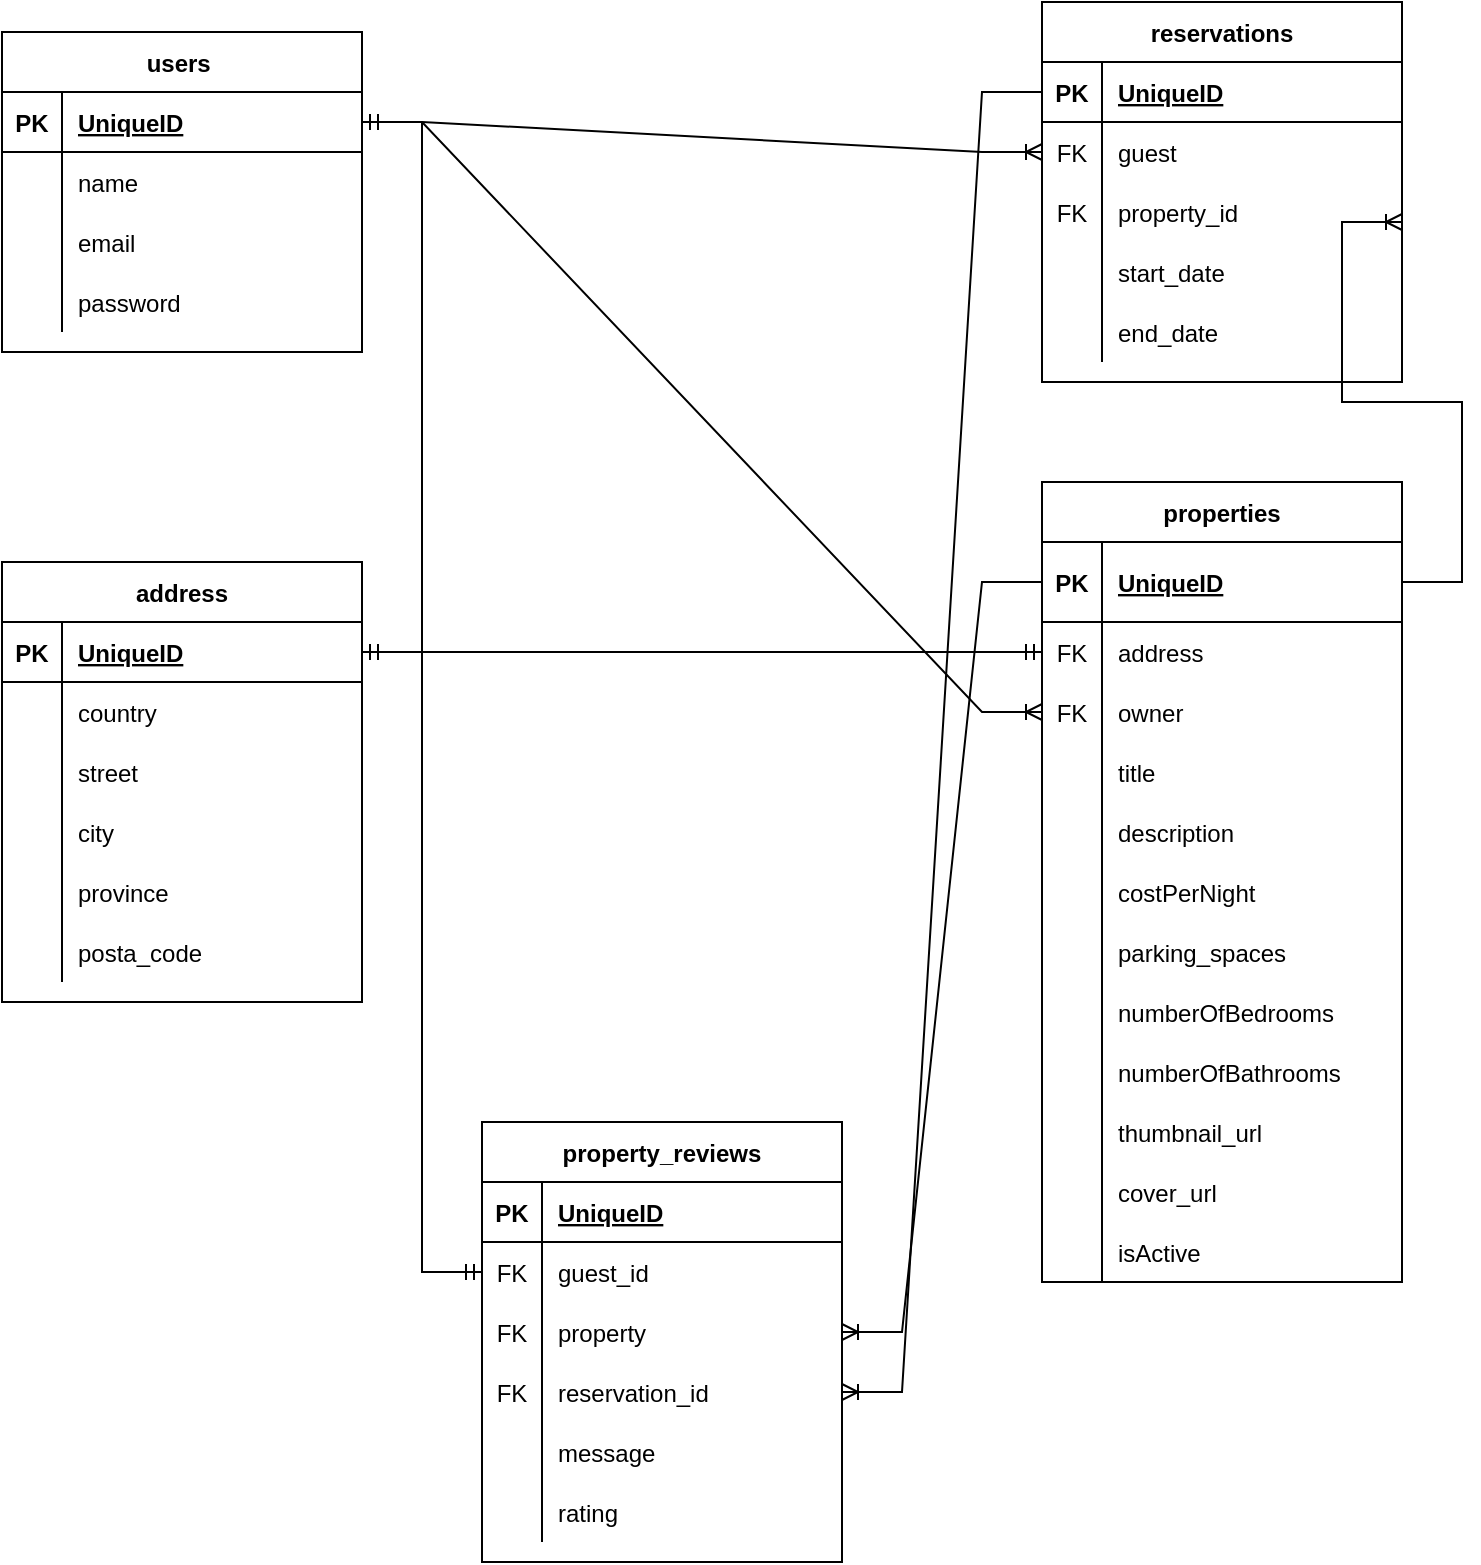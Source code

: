 <mxfile version="15.8.4" type="device"><diagram id="R2lEEEUBdFMjLlhIrx00" name="Page-1"><mxGraphModel dx="2276" dy="769" grid="1" gridSize="10" guides="1" tooltips="1" connect="1" arrows="1" fold="1" page="1" pageScale="1" pageWidth="850" pageHeight="1100" math="0" shadow="0" extFonts="Permanent Marker^https://fonts.googleapis.com/css?family=Permanent+Marker"><root><mxCell id="0"/><mxCell id="1" parent="0"/><mxCell id="dalhO_U4POW9meX5cOWI-2" value="users " style="shape=table;startSize=30;container=1;collapsible=1;childLayout=tableLayout;fixedRows=1;rowLines=0;fontStyle=1;align=center;resizeLast=1;" vertex="1" parent="1"><mxGeometry x="-680" y="25" width="180" height="160" as="geometry"/></mxCell><mxCell id="dalhO_U4POW9meX5cOWI-3" value="" style="shape=partialRectangle;collapsible=0;dropTarget=0;pointerEvents=0;fillColor=none;top=0;left=0;bottom=1;right=0;points=[[0,0.5],[1,0.5]];portConstraint=eastwest;" vertex="1" parent="dalhO_U4POW9meX5cOWI-2"><mxGeometry y="30" width="180" height="30" as="geometry"/></mxCell><mxCell id="dalhO_U4POW9meX5cOWI-4" value="PK" style="shape=partialRectangle;connectable=0;fillColor=none;top=0;left=0;bottom=0;right=0;fontStyle=1;overflow=hidden;" vertex="1" parent="dalhO_U4POW9meX5cOWI-3"><mxGeometry width="30" height="30" as="geometry"><mxRectangle width="30" height="30" as="alternateBounds"/></mxGeometry></mxCell><mxCell id="dalhO_U4POW9meX5cOWI-5" value="UniqueID" style="shape=partialRectangle;connectable=0;fillColor=none;top=0;left=0;bottom=0;right=0;align=left;spacingLeft=6;fontStyle=5;overflow=hidden;" vertex="1" parent="dalhO_U4POW9meX5cOWI-3"><mxGeometry x="30" width="150" height="30" as="geometry"><mxRectangle width="150" height="30" as="alternateBounds"/></mxGeometry></mxCell><mxCell id="dalhO_U4POW9meX5cOWI-6" value="" style="shape=partialRectangle;collapsible=0;dropTarget=0;pointerEvents=0;fillColor=none;top=0;left=0;bottom=0;right=0;points=[[0,0.5],[1,0.5]];portConstraint=eastwest;" vertex="1" parent="dalhO_U4POW9meX5cOWI-2"><mxGeometry y="60" width="180" height="30" as="geometry"/></mxCell><mxCell id="dalhO_U4POW9meX5cOWI-7" value="" style="shape=partialRectangle;connectable=0;fillColor=none;top=0;left=0;bottom=0;right=0;editable=1;overflow=hidden;" vertex="1" parent="dalhO_U4POW9meX5cOWI-6"><mxGeometry width="30" height="30" as="geometry"><mxRectangle width="30" height="30" as="alternateBounds"/></mxGeometry></mxCell><mxCell id="dalhO_U4POW9meX5cOWI-8" value="name" style="shape=partialRectangle;connectable=0;fillColor=none;top=0;left=0;bottom=0;right=0;align=left;spacingLeft=6;overflow=hidden;" vertex="1" parent="dalhO_U4POW9meX5cOWI-6"><mxGeometry x="30" width="150" height="30" as="geometry"><mxRectangle width="150" height="30" as="alternateBounds"/></mxGeometry></mxCell><mxCell id="dalhO_U4POW9meX5cOWI-9" value="" style="shape=partialRectangle;collapsible=0;dropTarget=0;pointerEvents=0;fillColor=none;top=0;left=0;bottom=0;right=0;points=[[0,0.5],[1,0.5]];portConstraint=eastwest;" vertex="1" parent="dalhO_U4POW9meX5cOWI-2"><mxGeometry y="90" width="180" height="30" as="geometry"/></mxCell><mxCell id="dalhO_U4POW9meX5cOWI-10" value="" style="shape=partialRectangle;connectable=0;fillColor=none;top=0;left=0;bottom=0;right=0;editable=1;overflow=hidden;" vertex="1" parent="dalhO_U4POW9meX5cOWI-9"><mxGeometry width="30" height="30" as="geometry"><mxRectangle width="30" height="30" as="alternateBounds"/></mxGeometry></mxCell><mxCell id="dalhO_U4POW9meX5cOWI-11" value="email" style="shape=partialRectangle;connectable=0;fillColor=none;top=0;left=0;bottom=0;right=0;align=left;spacingLeft=6;overflow=hidden;" vertex="1" parent="dalhO_U4POW9meX5cOWI-9"><mxGeometry x="30" width="150" height="30" as="geometry"><mxRectangle width="150" height="30" as="alternateBounds"/></mxGeometry></mxCell><mxCell id="dalhO_U4POW9meX5cOWI-12" value="" style="shape=partialRectangle;collapsible=0;dropTarget=0;pointerEvents=0;fillColor=none;top=0;left=0;bottom=0;right=0;points=[[0,0.5],[1,0.5]];portConstraint=eastwest;" vertex="1" parent="dalhO_U4POW9meX5cOWI-2"><mxGeometry y="120" width="180" height="30" as="geometry"/></mxCell><mxCell id="dalhO_U4POW9meX5cOWI-13" value="" style="shape=partialRectangle;connectable=0;fillColor=none;top=0;left=0;bottom=0;right=0;editable=1;overflow=hidden;" vertex="1" parent="dalhO_U4POW9meX5cOWI-12"><mxGeometry width="30" height="30" as="geometry"><mxRectangle width="30" height="30" as="alternateBounds"/></mxGeometry></mxCell><mxCell id="dalhO_U4POW9meX5cOWI-14" value="password" style="shape=partialRectangle;connectable=0;fillColor=none;top=0;left=0;bottom=0;right=0;align=left;spacingLeft=6;overflow=hidden;" vertex="1" parent="dalhO_U4POW9meX5cOWI-12"><mxGeometry x="30" width="150" height="30" as="geometry"><mxRectangle width="150" height="30" as="alternateBounds"/></mxGeometry></mxCell><mxCell id="dalhO_U4POW9meX5cOWI-15" value="properties" style="shape=table;startSize=30;container=1;collapsible=1;childLayout=tableLayout;fixedRows=1;rowLines=0;fontStyle=1;align=center;resizeLast=1;" vertex="1" parent="1"><mxGeometry x="-160" y="250" width="180" height="400" as="geometry"/></mxCell><mxCell id="dalhO_U4POW9meX5cOWI-16" value="" style="shape=partialRectangle;collapsible=0;dropTarget=0;pointerEvents=0;fillColor=none;top=0;left=0;bottom=1;right=0;points=[[0,0.5],[1,0.5]];portConstraint=eastwest;" vertex="1" parent="dalhO_U4POW9meX5cOWI-15"><mxGeometry y="30" width="180" height="40" as="geometry"/></mxCell><mxCell id="dalhO_U4POW9meX5cOWI-17" value="PK" style="shape=partialRectangle;connectable=0;fillColor=none;top=0;left=0;bottom=0;right=0;fontStyle=1;overflow=hidden;" vertex="1" parent="dalhO_U4POW9meX5cOWI-16"><mxGeometry width="30" height="40" as="geometry"><mxRectangle width="30" height="40" as="alternateBounds"/></mxGeometry></mxCell><mxCell id="dalhO_U4POW9meX5cOWI-18" value="UniqueID" style="shape=partialRectangle;connectable=0;fillColor=none;top=0;left=0;bottom=0;right=0;align=left;spacingLeft=6;fontStyle=5;overflow=hidden;" vertex="1" parent="dalhO_U4POW9meX5cOWI-16"><mxGeometry x="30" width="150" height="40" as="geometry"><mxRectangle width="150" height="40" as="alternateBounds"/></mxGeometry></mxCell><mxCell id="dalhO_U4POW9meX5cOWI-19" value="" style="shape=partialRectangle;collapsible=0;dropTarget=0;pointerEvents=0;fillColor=none;top=0;left=0;bottom=0;right=0;points=[[0,0.5],[1,0.5]];portConstraint=eastwest;" vertex="1" parent="dalhO_U4POW9meX5cOWI-15"><mxGeometry y="70" width="180" height="30" as="geometry"/></mxCell><mxCell id="dalhO_U4POW9meX5cOWI-20" value="FK" style="shape=partialRectangle;connectable=0;fillColor=none;top=0;left=0;bottom=0;right=0;editable=1;overflow=hidden;" vertex="1" parent="dalhO_U4POW9meX5cOWI-19"><mxGeometry width="30" height="30" as="geometry"><mxRectangle width="30" height="30" as="alternateBounds"/></mxGeometry></mxCell><mxCell id="dalhO_U4POW9meX5cOWI-21" value="address" style="shape=partialRectangle;connectable=0;fillColor=none;top=0;left=0;bottom=0;right=0;align=left;spacingLeft=6;overflow=hidden;" vertex="1" parent="dalhO_U4POW9meX5cOWI-19"><mxGeometry x="30" width="150" height="30" as="geometry"><mxRectangle width="150" height="30" as="alternateBounds"/></mxGeometry></mxCell><mxCell id="dalhO_U4POW9meX5cOWI-130" value="" style="shape=partialRectangle;collapsible=0;dropTarget=0;pointerEvents=0;fillColor=none;top=0;left=0;bottom=0;right=0;points=[[0,0.5],[1,0.5]];portConstraint=eastwest;" vertex="1" parent="dalhO_U4POW9meX5cOWI-15"><mxGeometry y="100" width="180" height="30" as="geometry"/></mxCell><mxCell id="dalhO_U4POW9meX5cOWI-131" value="FK" style="shape=partialRectangle;connectable=0;fillColor=none;top=0;left=0;bottom=0;right=0;editable=1;overflow=hidden;" vertex="1" parent="dalhO_U4POW9meX5cOWI-130"><mxGeometry width="30" height="30" as="geometry"><mxRectangle width="30" height="30" as="alternateBounds"/></mxGeometry></mxCell><mxCell id="dalhO_U4POW9meX5cOWI-132" value="owner" style="shape=partialRectangle;connectable=0;fillColor=none;top=0;left=0;bottom=0;right=0;align=left;spacingLeft=6;overflow=hidden;" vertex="1" parent="dalhO_U4POW9meX5cOWI-130"><mxGeometry x="30" width="150" height="30" as="geometry"><mxRectangle width="150" height="30" as="alternateBounds"/></mxGeometry></mxCell><mxCell id="dalhO_U4POW9meX5cOWI-110" value="" style="shape=partialRectangle;collapsible=0;dropTarget=0;pointerEvents=0;fillColor=none;top=0;left=0;bottom=0;right=0;points=[[0,0.5],[1,0.5]];portConstraint=eastwest;" vertex="1" parent="dalhO_U4POW9meX5cOWI-15"><mxGeometry y="130" width="180" height="30" as="geometry"/></mxCell><mxCell id="dalhO_U4POW9meX5cOWI-111" value="" style="shape=partialRectangle;connectable=0;fillColor=none;top=0;left=0;bottom=0;right=0;editable=1;overflow=hidden;" vertex="1" parent="dalhO_U4POW9meX5cOWI-110"><mxGeometry width="30" height="30" as="geometry"><mxRectangle width="30" height="30" as="alternateBounds"/></mxGeometry></mxCell><mxCell id="dalhO_U4POW9meX5cOWI-112" value="title" style="shape=partialRectangle;connectable=0;fillColor=none;top=0;left=0;bottom=0;right=0;align=left;spacingLeft=6;overflow=hidden;" vertex="1" parent="dalhO_U4POW9meX5cOWI-110"><mxGeometry x="30" width="150" height="30" as="geometry"><mxRectangle width="150" height="30" as="alternateBounds"/></mxGeometry></mxCell><mxCell id="dalhO_U4POW9meX5cOWI-22" value="" style="shape=partialRectangle;collapsible=0;dropTarget=0;pointerEvents=0;fillColor=none;top=0;left=0;bottom=0;right=0;points=[[0,0.5],[1,0.5]];portConstraint=eastwest;" vertex="1" parent="dalhO_U4POW9meX5cOWI-15"><mxGeometry y="160" width="180" height="30" as="geometry"/></mxCell><mxCell id="dalhO_U4POW9meX5cOWI-23" value="" style="shape=partialRectangle;connectable=0;fillColor=none;top=0;left=0;bottom=0;right=0;editable=1;overflow=hidden;" vertex="1" parent="dalhO_U4POW9meX5cOWI-22"><mxGeometry width="30" height="30" as="geometry"><mxRectangle width="30" height="30" as="alternateBounds"/></mxGeometry></mxCell><mxCell id="dalhO_U4POW9meX5cOWI-24" value="description" style="shape=partialRectangle;connectable=0;fillColor=none;top=0;left=0;bottom=0;right=0;align=left;spacingLeft=6;overflow=hidden;" vertex="1" parent="dalhO_U4POW9meX5cOWI-22"><mxGeometry x="30" width="150" height="30" as="geometry"><mxRectangle width="150" height="30" as="alternateBounds"/></mxGeometry></mxCell><mxCell id="dalhO_U4POW9meX5cOWI-25" value="" style="shape=partialRectangle;collapsible=0;dropTarget=0;pointerEvents=0;fillColor=none;top=0;left=0;bottom=0;right=0;points=[[0,0.5],[1,0.5]];portConstraint=eastwest;" vertex="1" parent="dalhO_U4POW9meX5cOWI-15"><mxGeometry y="190" width="180" height="30" as="geometry"/></mxCell><mxCell id="dalhO_U4POW9meX5cOWI-26" value="" style="shape=partialRectangle;connectable=0;fillColor=none;top=0;left=0;bottom=0;right=0;editable=1;overflow=hidden;" vertex="1" parent="dalhO_U4POW9meX5cOWI-25"><mxGeometry width="30" height="30" as="geometry"><mxRectangle width="30" height="30" as="alternateBounds"/></mxGeometry></mxCell><mxCell id="dalhO_U4POW9meX5cOWI-27" value="costPerNight" style="shape=partialRectangle;connectable=0;fillColor=none;top=0;left=0;bottom=0;right=0;align=left;spacingLeft=6;overflow=hidden;" vertex="1" parent="dalhO_U4POW9meX5cOWI-25"><mxGeometry x="30" width="150" height="30" as="geometry"><mxRectangle width="150" height="30" as="alternateBounds"/></mxGeometry></mxCell><mxCell id="dalhO_U4POW9meX5cOWI-63" value="" style="shape=partialRectangle;collapsible=0;dropTarget=0;pointerEvents=0;fillColor=none;top=0;left=0;bottom=0;right=0;points=[[0,0.5],[1,0.5]];portConstraint=eastwest;" vertex="1" parent="dalhO_U4POW9meX5cOWI-15"><mxGeometry y="220" width="180" height="30" as="geometry"/></mxCell><mxCell id="dalhO_U4POW9meX5cOWI-64" value="" style="shape=partialRectangle;connectable=0;fillColor=none;top=0;left=0;bottom=0;right=0;editable=1;overflow=hidden;" vertex="1" parent="dalhO_U4POW9meX5cOWI-63"><mxGeometry width="30" height="30" as="geometry"><mxRectangle width="30" height="30" as="alternateBounds"/></mxGeometry></mxCell><mxCell id="dalhO_U4POW9meX5cOWI-65" value="parking_spaces" style="shape=partialRectangle;connectable=0;fillColor=none;top=0;left=0;bottom=0;right=0;align=left;spacingLeft=6;overflow=hidden;" vertex="1" parent="dalhO_U4POW9meX5cOWI-63"><mxGeometry x="30" width="150" height="30" as="geometry"><mxRectangle width="150" height="30" as="alternateBounds"/></mxGeometry></mxCell><mxCell id="dalhO_U4POW9meX5cOWI-75" value="" style="shape=partialRectangle;collapsible=0;dropTarget=0;pointerEvents=0;fillColor=none;top=0;left=0;bottom=0;right=0;points=[[0,0.5],[1,0.5]];portConstraint=eastwest;" vertex="1" parent="dalhO_U4POW9meX5cOWI-15"><mxGeometry y="250" width="180" height="30" as="geometry"/></mxCell><mxCell id="dalhO_U4POW9meX5cOWI-76" value="" style="shape=partialRectangle;connectable=0;fillColor=none;top=0;left=0;bottom=0;right=0;editable=1;overflow=hidden;" vertex="1" parent="dalhO_U4POW9meX5cOWI-75"><mxGeometry width="30" height="30" as="geometry"><mxRectangle width="30" height="30" as="alternateBounds"/></mxGeometry></mxCell><mxCell id="dalhO_U4POW9meX5cOWI-77" value="numberOfBedrooms" style="shape=partialRectangle;connectable=0;fillColor=none;top=0;left=0;bottom=0;right=0;align=left;spacingLeft=6;overflow=hidden;" vertex="1" parent="dalhO_U4POW9meX5cOWI-75"><mxGeometry x="30" width="150" height="30" as="geometry"><mxRectangle width="150" height="30" as="alternateBounds"/></mxGeometry></mxCell><mxCell id="dalhO_U4POW9meX5cOWI-66" value="" style="shape=partialRectangle;collapsible=0;dropTarget=0;pointerEvents=0;fillColor=none;top=0;left=0;bottom=0;right=0;points=[[0,0.5],[1,0.5]];portConstraint=eastwest;" vertex="1" parent="dalhO_U4POW9meX5cOWI-15"><mxGeometry y="280" width="180" height="30" as="geometry"/></mxCell><mxCell id="dalhO_U4POW9meX5cOWI-67" value="" style="shape=partialRectangle;connectable=0;fillColor=none;top=0;left=0;bottom=0;right=0;editable=1;overflow=hidden;" vertex="1" parent="dalhO_U4POW9meX5cOWI-66"><mxGeometry width="30" height="30" as="geometry"><mxRectangle width="30" height="30" as="alternateBounds"/></mxGeometry></mxCell><mxCell id="dalhO_U4POW9meX5cOWI-68" value="numberOfBathrooms" style="shape=partialRectangle;connectable=0;fillColor=none;top=0;left=0;bottom=0;right=0;align=left;spacingLeft=6;overflow=hidden;" vertex="1" parent="dalhO_U4POW9meX5cOWI-66"><mxGeometry x="30" width="150" height="30" as="geometry"><mxRectangle width="150" height="30" as="alternateBounds"/></mxGeometry></mxCell><mxCell id="dalhO_U4POW9meX5cOWI-69" value="" style="shape=partialRectangle;collapsible=0;dropTarget=0;pointerEvents=0;fillColor=none;top=0;left=0;bottom=0;right=0;points=[[0,0.5],[1,0.5]];portConstraint=eastwest;" vertex="1" parent="dalhO_U4POW9meX5cOWI-15"><mxGeometry y="310" width="180" height="30" as="geometry"/></mxCell><mxCell id="dalhO_U4POW9meX5cOWI-70" value="" style="shape=partialRectangle;connectable=0;fillColor=none;top=0;left=0;bottom=0;right=0;editable=1;overflow=hidden;" vertex="1" parent="dalhO_U4POW9meX5cOWI-69"><mxGeometry width="30" height="30" as="geometry"><mxRectangle width="30" height="30" as="alternateBounds"/></mxGeometry></mxCell><mxCell id="dalhO_U4POW9meX5cOWI-71" value="thumbnail_url" style="shape=partialRectangle;connectable=0;fillColor=none;top=0;left=0;bottom=0;right=0;align=left;spacingLeft=6;overflow=hidden;" vertex="1" parent="dalhO_U4POW9meX5cOWI-69"><mxGeometry x="30" width="150" height="30" as="geometry"><mxRectangle width="150" height="30" as="alternateBounds"/></mxGeometry></mxCell><mxCell id="dalhO_U4POW9meX5cOWI-72" value="" style="shape=partialRectangle;collapsible=0;dropTarget=0;pointerEvents=0;fillColor=none;top=0;left=0;bottom=0;right=0;points=[[0,0.5],[1,0.5]];portConstraint=eastwest;" vertex="1" parent="dalhO_U4POW9meX5cOWI-15"><mxGeometry y="340" width="180" height="30" as="geometry"/></mxCell><mxCell id="dalhO_U4POW9meX5cOWI-73" value="" style="shape=partialRectangle;connectable=0;fillColor=none;top=0;left=0;bottom=0;right=0;editable=1;overflow=hidden;" vertex="1" parent="dalhO_U4POW9meX5cOWI-72"><mxGeometry width="30" height="30" as="geometry"><mxRectangle width="30" height="30" as="alternateBounds"/></mxGeometry></mxCell><mxCell id="dalhO_U4POW9meX5cOWI-74" value="cover_url" style="shape=partialRectangle;connectable=0;fillColor=none;top=0;left=0;bottom=0;right=0;align=left;spacingLeft=6;overflow=hidden;" vertex="1" parent="dalhO_U4POW9meX5cOWI-72"><mxGeometry x="30" width="150" height="30" as="geometry"><mxRectangle width="150" height="30" as="alternateBounds"/></mxGeometry></mxCell><mxCell id="dalhO_U4POW9meX5cOWI-127" value="" style="shape=partialRectangle;collapsible=0;dropTarget=0;pointerEvents=0;fillColor=none;top=0;left=0;bottom=0;right=0;points=[[0,0.5],[1,0.5]];portConstraint=eastwest;" vertex="1" parent="dalhO_U4POW9meX5cOWI-15"><mxGeometry y="370" width="180" height="30" as="geometry"/></mxCell><mxCell id="dalhO_U4POW9meX5cOWI-128" value="" style="shape=partialRectangle;connectable=0;fillColor=none;top=0;left=0;bottom=0;right=0;editable=1;overflow=hidden;" vertex="1" parent="dalhO_U4POW9meX5cOWI-127"><mxGeometry width="30" height="30" as="geometry"><mxRectangle width="30" height="30" as="alternateBounds"/></mxGeometry></mxCell><mxCell id="dalhO_U4POW9meX5cOWI-129" value="isActive" style="shape=partialRectangle;connectable=0;fillColor=none;top=0;left=0;bottom=0;right=0;align=left;spacingLeft=6;overflow=hidden;" vertex="1" parent="dalhO_U4POW9meX5cOWI-127"><mxGeometry x="30" width="150" height="30" as="geometry"><mxRectangle width="150" height="30" as="alternateBounds"/></mxGeometry></mxCell><mxCell id="dalhO_U4POW9meX5cOWI-28" value="reservations" style="shape=table;startSize=30;container=1;collapsible=1;childLayout=tableLayout;fixedRows=1;rowLines=0;fontStyle=1;align=center;resizeLast=1;" vertex="1" parent="1"><mxGeometry x="-160" y="10" width="180" height="190" as="geometry"/></mxCell><mxCell id="dalhO_U4POW9meX5cOWI-29" value="" style="shape=partialRectangle;collapsible=0;dropTarget=0;pointerEvents=0;fillColor=none;top=0;left=0;bottom=1;right=0;points=[[0,0.5],[1,0.5]];portConstraint=eastwest;" vertex="1" parent="dalhO_U4POW9meX5cOWI-28"><mxGeometry y="30" width="180" height="30" as="geometry"/></mxCell><mxCell id="dalhO_U4POW9meX5cOWI-30" value="PK" style="shape=partialRectangle;connectable=0;fillColor=none;top=0;left=0;bottom=0;right=0;fontStyle=1;overflow=hidden;" vertex="1" parent="dalhO_U4POW9meX5cOWI-29"><mxGeometry width="30" height="30" as="geometry"><mxRectangle width="30" height="30" as="alternateBounds"/></mxGeometry></mxCell><mxCell id="dalhO_U4POW9meX5cOWI-31" value="UniqueID" style="shape=partialRectangle;connectable=0;fillColor=none;top=0;left=0;bottom=0;right=0;align=left;spacingLeft=6;fontStyle=5;overflow=hidden;" vertex="1" parent="dalhO_U4POW9meX5cOWI-29"><mxGeometry x="30" width="150" height="30" as="geometry"><mxRectangle width="150" height="30" as="alternateBounds"/></mxGeometry></mxCell><mxCell id="dalhO_U4POW9meX5cOWI-38" value="" style="shape=partialRectangle;collapsible=0;dropTarget=0;pointerEvents=0;fillColor=none;top=0;left=0;bottom=0;right=0;points=[[0,0.5],[1,0.5]];portConstraint=eastwest;" vertex="1" parent="dalhO_U4POW9meX5cOWI-28"><mxGeometry y="60" width="180" height="30" as="geometry"/></mxCell><mxCell id="dalhO_U4POW9meX5cOWI-39" value="FK" style="shape=partialRectangle;connectable=0;fillColor=none;top=0;left=0;bottom=0;right=0;editable=1;overflow=hidden;" vertex="1" parent="dalhO_U4POW9meX5cOWI-38"><mxGeometry width="30" height="30" as="geometry"><mxRectangle width="30" height="30" as="alternateBounds"/></mxGeometry></mxCell><mxCell id="dalhO_U4POW9meX5cOWI-40" value="guest" style="shape=partialRectangle;connectable=0;fillColor=none;top=0;left=0;bottom=0;right=0;align=left;spacingLeft=6;overflow=hidden;" vertex="1" parent="dalhO_U4POW9meX5cOWI-38"><mxGeometry x="30" width="150" height="30" as="geometry"><mxRectangle width="150" height="30" as="alternateBounds"/></mxGeometry></mxCell><mxCell id="dalhO_U4POW9meX5cOWI-133" value="" style="shape=partialRectangle;collapsible=0;dropTarget=0;pointerEvents=0;fillColor=none;top=0;left=0;bottom=0;right=0;points=[[0,0.5],[1,0.5]];portConstraint=eastwest;" vertex="1" parent="dalhO_U4POW9meX5cOWI-28"><mxGeometry y="90" width="180" height="30" as="geometry"/></mxCell><mxCell id="dalhO_U4POW9meX5cOWI-134" value="FK" style="shape=partialRectangle;connectable=0;fillColor=none;top=0;left=0;bottom=0;right=0;editable=1;overflow=hidden;" vertex="1" parent="dalhO_U4POW9meX5cOWI-133"><mxGeometry width="30" height="30" as="geometry"><mxRectangle width="30" height="30" as="alternateBounds"/></mxGeometry></mxCell><mxCell id="dalhO_U4POW9meX5cOWI-135" value="property_id" style="shape=partialRectangle;connectable=0;fillColor=none;top=0;left=0;bottom=0;right=0;align=left;spacingLeft=6;overflow=hidden;" vertex="1" parent="dalhO_U4POW9meX5cOWI-133"><mxGeometry x="30" width="150" height="30" as="geometry"><mxRectangle width="150" height="30" as="alternateBounds"/></mxGeometry></mxCell><mxCell id="dalhO_U4POW9meX5cOWI-32" value="" style="shape=partialRectangle;collapsible=0;dropTarget=0;pointerEvents=0;fillColor=none;top=0;left=0;bottom=0;right=0;points=[[0,0.5],[1,0.5]];portConstraint=eastwest;" vertex="1" parent="dalhO_U4POW9meX5cOWI-28"><mxGeometry y="120" width="180" height="30" as="geometry"/></mxCell><mxCell id="dalhO_U4POW9meX5cOWI-33" value="" style="shape=partialRectangle;connectable=0;fillColor=none;top=0;left=0;bottom=0;right=0;editable=1;overflow=hidden;" vertex="1" parent="dalhO_U4POW9meX5cOWI-32"><mxGeometry width="30" height="30" as="geometry"><mxRectangle width="30" height="30" as="alternateBounds"/></mxGeometry></mxCell><mxCell id="dalhO_U4POW9meX5cOWI-34" value="start_date" style="shape=partialRectangle;connectable=0;fillColor=none;top=0;left=0;bottom=0;right=0;align=left;spacingLeft=6;overflow=hidden;" vertex="1" parent="dalhO_U4POW9meX5cOWI-32"><mxGeometry x="30" width="150" height="30" as="geometry"><mxRectangle width="150" height="30" as="alternateBounds"/></mxGeometry></mxCell><mxCell id="dalhO_U4POW9meX5cOWI-35" value="" style="shape=partialRectangle;collapsible=0;dropTarget=0;pointerEvents=0;fillColor=none;top=0;left=0;bottom=0;right=0;points=[[0,0.5],[1,0.5]];portConstraint=eastwest;" vertex="1" parent="dalhO_U4POW9meX5cOWI-28"><mxGeometry y="150" width="180" height="30" as="geometry"/></mxCell><mxCell id="dalhO_U4POW9meX5cOWI-36" value="" style="shape=partialRectangle;connectable=0;fillColor=none;top=0;left=0;bottom=0;right=0;editable=1;overflow=hidden;" vertex="1" parent="dalhO_U4POW9meX5cOWI-35"><mxGeometry width="30" height="30" as="geometry"><mxRectangle width="30" height="30" as="alternateBounds"/></mxGeometry></mxCell><mxCell id="dalhO_U4POW9meX5cOWI-37" value="end_date" style="shape=partialRectangle;connectable=0;fillColor=none;top=0;left=0;bottom=0;right=0;align=left;spacingLeft=6;overflow=hidden;" vertex="1" parent="dalhO_U4POW9meX5cOWI-35"><mxGeometry x="30" width="150" height="30" as="geometry"><mxRectangle width="150" height="30" as="alternateBounds"/></mxGeometry></mxCell><mxCell id="dalhO_U4POW9meX5cOWI-41" value="property_reviews" style="shape=table;startSize=30;container=1;collapsible=1;childLayout=tableLayout;fixedRows=1;rowLines=0;fontStyle=1;align=center;resizeLast=1;" vertex="1" parent="1"><mxGeometry x="-440" y="570" width="180" height="220" as="geometry"/></mxCell><mxCell id="dalhO_U4POW9meX5cOWI-42" value="" style="shape=partialRectangle;collapsible=0;dropTarget=0;pointerEvents=0;fillColor=none;top=0;left=0;bottom=1;right=0;points=[[0,0.5],[1,0.5]];portConstraint=eastwest;" vertex="1" parent="dalhO_U4POW9meX5cOWI-41"><mxGeometry y="30" width="180" height="30" as="geometry"/></mxCell><mxCell id="dalhO_U4POW9meX5cOWI-43" value="PK" style="shape=partialRectangle;connectable=0;fillColor=none;top=0;left=0;bottom=0;right=0;fontStyle=1;overflow=hidden;" vertex="1" parent="dalhO_U4POW9meX5cOWI-42"><mxGeometry width="30" height="30" as="geometry"><mxRectangle width="30" height="30" as="alternateBounds"/></mxGeometry></mxCell><mxCell id="dalhO_U4POW9meX5cOWI-44" value="UniqueID" style="shape=partialRectangle;connectable=0;fillColor=none;top=0;left=0;bottom=0;right=0;align=left;spacingLeft=6;fontStyle=5;overflow=hidden;" vertex="1" parent="dalhO_U4POW9meX5cOWI-42"><mxGeometry x="30" width="150" height="30" as="geometry"><mxRectangle width="150" height="30" as="alternateBounds"/></mxGeometry></mxCell><mxCell id="dalhO_U4POW9meX5cOWI-48" value="" style="shape=partialRectangle;collapsible=0;dropTarget=0;pointerEvents=0;fillColor=none;top=0;left=0;bottom=0;right=0;points=[[0,0.5],[1,0.5]];portConstraint=eastwest;" vertex="1" parent="dalhO_U4POW9meX5cOWI-41"><mxGeometry y="60" width="180" height="30" as="geometry"/></mxCell><mxCell id="dalhO_U4POW9meX5cOWI-49" value="FK" style="shape=partialRectangle;connectable=0;fillColor=none;top=0;left=0;bottom=0;right=0;editable=1;overflow=hidden;" vertex="1" parent="dalhO_U4POW9meX5cOWI-48"><mxGeometry width="30" height="30" as="geometry"><mxRectangle width="30" height="30" as="alternateBounds"/></mxGeometry></mxCell><mxCell id="dalhO_U4POW9meX5cOWI-50" value="guest_id" style="shape=partialRectangle;connectable=0;fillColor=none;top=0;left=0;bottom=0;right=0;align=left;spacingLeft=6;overflow=hidden;" vertex="1" parent="dalhO_U4POW9meX5cOWI-48"><mxGeometry x="30" width="150" height="30" as="geometry"><mxRectangle width="150" height="30" as="alternateBounds"/></mxGeometry></mxCell><mxCell id="dalhO_U4POW9meX5cOWI-45" value="" style="shape=partialRectangle;collapsible=0;dropTarget=0;pointerEvents=0;fillColor=none;top=0;left=0;bottom=0;right=0;points=[[0,0.5],[1,0.5]];portConstraint=eastwest;" vertex="1" parent="dalhO_U4POW9meX5cOWI-41"><mxGeometry y="90" width="180" height="30" as="geometry"/></mxCell><mxCell id="dalhO_U4POW9meX5cOWI-46" value="FK" style="shape=partialRectangle;connectable=0;fillColor=none;top=0;left=0;bottom=0;right=0;editable=1;overflow=hidden;" vertex="1" parent="dalhO_U4POW9meX5cOWI-45"><mxGeometry width="30" height="30" as="geometry"><mxRectangle width="30" height="30" as="alternateBounds"/></mxGeometry></mxCell><mxCell id="dalhO_U4POW9meX5cOWI-47" value="property" style="shape=partialRectangle;connectable=0;fillColor=none;top=0;left=0;bottom=0;right=0;align=left;spacingLeft=6;overflow=hidden;" vertex="1" parent="dalhO_U4POW9meX5cOWI-45"><mxGeometry x="30" width="150" height="30" as="geometry"><mxRectangle width="150" height="30" as="alternateBounds"/></mxGeometry></mxCell><mxCell id="dalhO_U4POW9meX5cOWI-150" value="" style="shape=partialRectangle;collapsible=0;dropTarget=0;pointerEvents=0;fillColor=none;top=0;left=0;bottom=0;right=0;points=[[0,0.5],[1,0.5]];portConstraint=eastwest;" vertex="1" parent="dalhO_U4POW9meX5cOWI-41"><mxGeometry y="120" width="180" height="30" as="geometry"/></mxCell><mxCell id="dalhO_U4POW9meX5cOWI-151" value="FK" style="shape=partialRectangle;connectable=0;fillColor=none;top=0;left=0;bottom=0;right=0;editable=1;overflow=hidden;" vertex="1" parent="dalhO_U4POW9meX5cOWI-150"><mxGeometry width="30" height="30" as="geometry"><mxRectangle width="30" height="30" as="alternateBounds"/></mxGeometry></mxCell><mxCell id="dalhO_U4POW9meX5cOWI-152" value="reservation_id" style="shape=partialRectangle;connectable=0;fillColor=none;top=0;left=0;bottom=0;right=0;align=left;spacingLeft=6;overflow=hidden;" vertex="1" parent="dalhO_U4POW9meX5cOWI-150"><mxGeometry x="30" width="150" height="30" as="geometry"><mxRectangle width="150" height="30" as="alternateBounds"/></mxGeometry></mxCell><mxCell id="dalhO_U4POW9meX5cOWI-51" value="" style="shape=partialRectangle;collapsible=0;dropTarget=0;pointerEvents=0;fillColor=none;top=0;left=0;bottom=0;right=0;points=[[0,0.5],[1,0.5]];portConstraint=eastwest;" vertex="1" parent="dalhO_U4POW9meX5cOWI-41"><mxGeometry y="150" width="180" height="30" as="geometry"/></mxCell><mxCell id="dalhO_U4POW9meX5cOWI-52" value="" style="shape=partialRectangle;connectable=0;fillColor=none;top=0;left=0;bottom=0;right=0;editable=1;overflow=hidden;" vertex="1" parent="dalhO_U4POW9meX5cOWI-51"><mxGeometry width="30" height="30" as="geometry"><mxRectangle width="30" height="30" as="alternateBounds"/></mxGeometry></mxCell><mxCell id="dalhO_U4POW9meX5cOWI-53" value="message" style="shape=partialRectangle;connectable=0;fillColor=none;top=0;left=0;bottom=0;right=0;align=left;spacingLeft=6;overflow=hidden;" vertex="1" parent="dalhO_U4POW9meX5cOWI-51"><mxGeometry x="30" width="150" height="30" as="geometry"><mxRectangle width="150" height="30" as="alternateBounds"/></mxGeometry></mxCell><mxCell id="dalhO_U4POW9meX5cOWI-137" value="" style="shape=partialRectangle;collapsible=0;dropTarget=0;pointerEvents=0;fillColor=none;top=0;left=0;bottom=0;right=0;points=[[0,0.5],[1,0.5]];portConstraint=eastwest;" vertex="1" parent="dalhO_U4POW9meX5cOWI-41"><mxGeometry y="180" width="180" height="30" as="geometry"/></mxCell><mxCell id="dalhO_U4POW9meX5cOWI-138" value="" style="shape=partialRectangle;connectable=0;fillColor=none;top=0;left=0;bottom=0;right=0;editable=1;overflow=hidden;" vertex="1" parent="dalhO_U4POW9meX5cOWI-137"><mxGeometry width="30" height="30" as="geometry"><mxRectangle width="30" height="30" as="alternateBounds"/></mxGeometry></mxCell><mxCell id="dalhO_U4POW9meX5cOWI-139" value="rating" style="shape=partialRectangle;connectable=0;fillColor=none;top=0;left=0;bottom=0;right=0;align=left;spacingLeft=6;overflow=hidden;" vertex="1" parent="dalhO_U4POW9meX5cOWI-137"><mxGeometry x="30" width="150" height="30" as="geometry"><mxRectangle width="150" height="30" as="alternateBounds"/></mxGeometry></mxCell><mxCell id="dalhO_U4POW9meX5cOWI-88" value="address" style="shape=table;startSize=30;container=1;collapsible=1;childLayout=tableLayout;fixedRows=1;rowLines=0;fontStyle=1;align=center;resizeLast=1;" vertex="1" parent="1"><mxGeometry x="-680" y="290" width="180" height="220" as="geometry"/></mxCell><mxCell id="dalhO_U4POW9meX5cOWI-89" value="" style="shape=partialRectangle;collapsible=0;dropTarget=0;pointerEvents=0;fillColor=none;top=0;left=0;bottom=1;right=0;points=[[0,0.5],[1,0.5]];portConstraint=eastwest;" vertex="1" parent="dalhO_U4POW9meX5cOWI-88"><mxGeometry y="30" width="180" height="30" as="geometry"/></mxCell><mxCell id="dalhO_U4POW9meX5cOWI-90" value="PK" style="shape=partialRectangle;connectable=0;fillColor=none;top=0;left=0;bottom=0;right=0;fontStyle=1;overflow=hidden;" vertex="1" parent="dalhO_U4POW9meX5cOWI-89"><mxGeometry width="30" height="30" as="geometry"><mxRectangle width="30" height="30" as="alternateBounds"/></mxGeometry></mxCell><mxCell id="dalhO_U4POW9meX5cOWI-91" value="UniqueID" style="shape=partialRectangle;connectable=0;fillColor=none;top=0;left=0;bottom=0;right=0;align=left;spacingLeft=6;fontStyle=5;overflow=hidden;" vertex="1" parent="dalhO_U4POW9meX5cOWI-89"><mxGeometry x="30" width="150" height="30" as="geometry"><mxRectangle width="150" height="30" as="alternateBounds"/></mxGeometry></mxCell><mxCell id="dalhO_U4POW9meX5cOWI-92" value="" style="shape=partialRectangle;collapsible=0;dropTarget=0;pointerEvents=0;fillColor=none;top=0;left=0;bottom=0;right=0;points=[[0,0.5],[1,0.5]];portConstraint=eastwest;" vertex="1" parent="dalhO_U4POW9meX5cOWI-88"><mxGeometry y="60" width="180" height="30" as="geometry"/></mxCell><mxCell id="dalhO_U4POW9meX5cOWI-93" value="" style="shape=partialRectangle;connectable=0;fillColor=none;top=0;left=0;bottom=0;right=0;editable=1;overflow=hidden;" vertex="1" parent="dalhO_U4POW9meX5cOWI-92"><mxGeometry width="30" height="30" as="geometry"><mxRectangle width="30" height="30" as="alternateBounds"/></mxGeometry></mxCell><mxCell id="dalhO_U4POW9meX5cOWI-94" value="country" style="shape=partialRectangle;connectable=0;fillColor=none;top=0;left=0;bottom=0;right=0;align=left;spacingLeft=6;overflow=hidden;" vertex="1" parent="dalhO_U4POW9meX5cOWI-92"><mxGeometry x="30" width="150" height="30" as="geometry"><mxRectangle width="150" height="30" as="alternateBounds"/></mxGeometry></mxCell><mxCell id="dalhO_U4POW9meX5cOWI-95" value="" style="shape=partialRectangle;collapsible=0;dropTarget=0;pointerEvents=0;fillColor=none;top=0;left=0;bottom=0;right=0;points=[[0,0.5],[1,0.5]];portConstraint=eastwest;" vertex="1" parent="dalhO_U4POW9meX5cOWI-88"><mxGeometry y="90" width="180" height="30" as="geometry"/></mxCell><mxCell id="dalhO_U4POW9meX5cOWI-96" value="" style="shape=partialRectangle;connectable=0;fillColor=none;top=0;left=0;bottom=0;right=0;editable=1;overflow=hidden;" vertex="1" parent="dalhO_U4POW9meX5cOWI-95"><mxGeometry width="30" height="30" as="geometry"><mxRectangle width="30" height="30" as="alternateBounds"/></mxGeometry></mxCell><mxCell id="dalhO_U4POW9meX5cOWI-97" value="street" style="shape=partialRectangle;connectable=0;fillColor=none;top=0;left=0;bottom=0;right=0;align=left;spacingLeft=6;overflow=hidden;" vertex="1" parent="dalhO_U4POW9meX5cOWI-95"><mxGeometry x="30" width="150" height="30" as="geometry"><mxRectangle width="150" height="30" as="alternateBounds"/></mxGeometry></mxCell><mxCell id="dalhO_U4POW9meX5cOWI-98" value="" style="shape=partialRectangle;collapsible=0;dropTarget=0;pointerEvents=0;fillColor=none;top=0;left=0;bottom=0;right=0;points=[[0,0.5],[1,0.5]];portConstraint=eastwest;" vertex="1" parent="dalhO_U4POW9meX5cOWI-88"><mxGeometry y="120" width="180" height="30" as="geometry"/></mxCell><mxCell id="dalhO_U4POW9meX5cOWI-99" value="" style="shape=partialRectangle;connectable=0;fillColor=none;top=0;left=0;bottom=0;right=0;editable=1;overflow=hidden;" vertex="1" parent="dalhO_U4POW9meX5cOWI-98"><mxGeometry width="30" height="30" as="geometry"><mxRectangle width="30" height="30" as="alternateBounds"/></mxGeometry></mxCell><mxCell id="dalhO_U4POW9meX5cOWI-100" value="city" style="shape=partialRectangle;connectable=0;fillColor=none;top=0;left=0;bottom=0;right=0;align=left;spacingLeft=6;overflow=hidden;" vertex="1" parent="dalhO_U4POW9meX5cOWI-98"><mxGeometry x="30" width="150" height="30" as="geometry"><mxRectangle width="150" height="30" as="alternateBounds"/></mxGeometry></mxCell><mxCell id="dalhO_U4POW9meX5cOWI-101" value="" style="shape=partialRectangle;collapsible=0;dropTarget=0;pointerEvents=0;fillColor=none;top=0;left=0;bottom=0;right=0;points=[[0,0.5],[1,0.5]];portConstraint=eastwest;" vertex="1" parent="dalhO_U4POW9meX5cOWI-88"><mxGeometry y="150" width="180" height="30" as="geometry"/></mxCell><mxCell id="dalhO_U4POW9meX5cOWI-102" value="" style="shape=partialRectangle;connectable=0;fillColor=none;top=0;left=0;bottom=0;right=0;editable=1;overflow=hidden;" vertex="1" parent="dalhO_U4POW9meX5cOWI-101"><mxGeometry width="30" height="30" as="geometry"><mxRectangle width="30" height="30" as="alternateBounds"/></mxGeometry></mxCell><mxCell id="dalhO_U4POW9meX5cOWI-103" value="province" style="shape=partialRectangle;connectable=0;fillColor=none;top=0;left=0;bottom=0;right=0;align=left;spacingLeft=6;overflow=hidden;" vertex="1" parent="dalhO_U4POW9meX5cOWI-101"><mxGeometry x="30" width="150" height="30" as="geometry"><mxRectangle width="150" height="30" as="alternateBounds"/></mxGeometry></mxCell><mxCell id="dalhO_U4POW9meX5cOWI-104" value="" style="shape=partialRectangle;collapsible=0;dropTarget=0;pointerEvents=0;fillColor=none;top=0;left=0;bottom=0;right=0;points=[[0,0.5],[1,0.5]];portConstraint=eastwest;" vertex="1" parent="dalhO_U4POW9meX5cOWI-88"><mxGeometry y="180" width="180" height="30" as="geometry"/></mxCell><mxCell id="dalhO_U4POW9meX5cOWI-105" value="" style="shape=partialRectangle;connectable=0;fillColor=none;top=0;left=0;bottom=0;right=0;editable=1;overflow=hidden;" vertex="1" parent="dalhO_U4POW9meX5cOWI-104"><mxGeometry width="30" height="30" as="geometry"><mxRectangle width="30" height="30" as="alternateBounds"/></mxGeometry></mxCell><mxCell id="dalhO_U4POW9meX5cOWI-106" value="posta_code" style="shape=partialRectangle;connectable=0;fillColor=none;top=0;left=0;bottom=0;right=0;align=left;spacingLeft=6;overflow=hidden;" vertex="1" parent="dalhO_U4POW9meX5cOWI-104"><mxGeometry x="30" width="150" height="30" as="geometry"><mxRectangle width="150" height="30" as="alternateBounds"/></mxGeometry></mxCell><mxCell id="dalhO_U4POW9meX5cOWI-141" value="" style="edgeStyle=entityRelationEdgeStyle;fontSize=12;html=1;endArrow=ERmandOne;startArrow=ERmandOne;rounded=0;exitX=1;exitY=0.5;exitDx=0;exitDy=0;entryX=0;entryY=0.5;entryDx=0;entryDy=0;" edge="1" parent="1" source="dalhO_U4POW9meX5cOWI-89" target="dalhO_U4POW9meX5cOWI-19"><mxGeometry width="100" height="100" relative="1" as="geometry"><mxPoint x="-190" y="330" as="sourcePoint"/><mxPoint x="-90" y="230" as="targetPoint"/></mxGeometry></mxCell><mxCell id="dalhO_U4POW9meX5cOWI-142" value="" style="edgeStyle=entityRelationEdgeStyle;fontSize=12;html=1;endArrow=ERoneToMany;rounded=0;exitX=1;exitY=0.5;exitDx=0;exitDy=0;entryX=0;entryY=0.5;entryDx=0;entryDy=0;" edge="1" parent="1" source="dalhO_U4POW9meX5cOWI-3" target="dalhO_U4POW9meX5cOWI-130"><mxGeometry width="100" height="100" relative="1" as="geometry"><mxPoint x="-190" y="330" as="sourcePoint"/><mxPoint x="-90" y="230" as="targetPoint"/></mxGeometry></mxCell><mxCell id="dalhO_U4POW9meX5cOWI-143" value="" style="edgeStyle=entityRelationEdgeStyle;fontSize=12;html=1;endArrow=ERoneToMany;rounded=0;entryX=0;entryY=0.5;entryDx=0;entryDy=0;" edge="1" parent="1" target="dalhO_U4POW9meX5cOWI-38"><mxGeometry width="100" height="100" relative="1" as="geometry"><mxPoint x="-500" y="70" as="sourcePoint"/><mxPoint x="-240" y="70" as="targetPoint"/></mxGeometry></mxCell><mxCell id="dalhO_U4POW9meX5cOWI-149" value="" style="edgeStyle=entityRelationEdgeStyle;fontSize=12;html=1;endArrow=ERoneToMany;rounded=0;exitX=0;exitY=0.5;exitDx=0;exitDy=0;entryX=1;entryY=0.5;entryDx=0;entryDy=0;" edge="1" parent="1" source="dalhO_U4POW9meX5cOWI-16" target="dalhO_U4POW9meX5cOWI-45"><mxGeometry width="100" height="100" relative="1" as="geometry"><mxPoint x="-310" y="480" as="sourcePoint"/><mxPoint x="-190" y="660" as="targetPoint"/></mxGeometry></mxCell><mxCell id="dalhO_U4POW9meX5cOWI-147" value="" style="edgeStyle=entityRelationEdgeStyle;fontSize=12;html=1;endArrow=ERmandOne;startArrow=ERmandOne;rounded=0;exitX=1;exitY=0.5;exitDx=0;exitDy=0;entryX=0;entryY=0.5;entryDx=0;entryDy=0;" edge="1" parent="1" source="dalhO_U4POW9meX5cOWI-3" target="dalhO_U4POW9meX5cOWI-48"><mxGeometry width="100" height="100" relative="1" as="geometry"><mxPoint x="-790" y="550" as="sourcePoint"/><mxPoint x="-450" y="615" as="targetPoint"/></mxGeometry></mxCell><mxCell id="dalhO_U4POW9meX5cOWI-153" value="" style="edgeStyle=entityRelationEdgeStyle;fontSize=12;html=1;endArrow=ERoneToMany;rounded=0;entryX=1;entryY=0.5;entryDx=0;entryDy=0;exitX=0;exitY=0.5;exitDx=0;exitDy=0;" edge="1" parent="1" source="dalhO_U4POW9meX5cOWI-29" target="dalhO_U4POW9meX5cOWI-150"><mxGeometry width="100" height="100" relative="1" as="geometry"><mxPoint x="-170" y="60" as="sourcePoint"/><mxPoint x="-90" y="350" as="targetPoint"/></mxGeometry></mxCell><mxCell id="dalhO_U4POW9meX5cOWI-154" value="" style="edgeStyle=entityRelationEdgeStyle;fontSize=12;html=1;endArrow=ERoneToMany;rounded=0;exitX=1;exitY=0.5;exitDx=0;exitDy=0;" edge="1" parent="1" source="dalhO_U4POW9meX5cOWI-16"><mxGeometry width="100" height="100" relative="1" as="geometry"><mxPoint x="-190" y="450" as="sourcePoint"/><mxPoint x="20" y="120" as="targetPoint"/></mxGeometry></mxCell></root></mxGraphModel></diagram></mxfile>